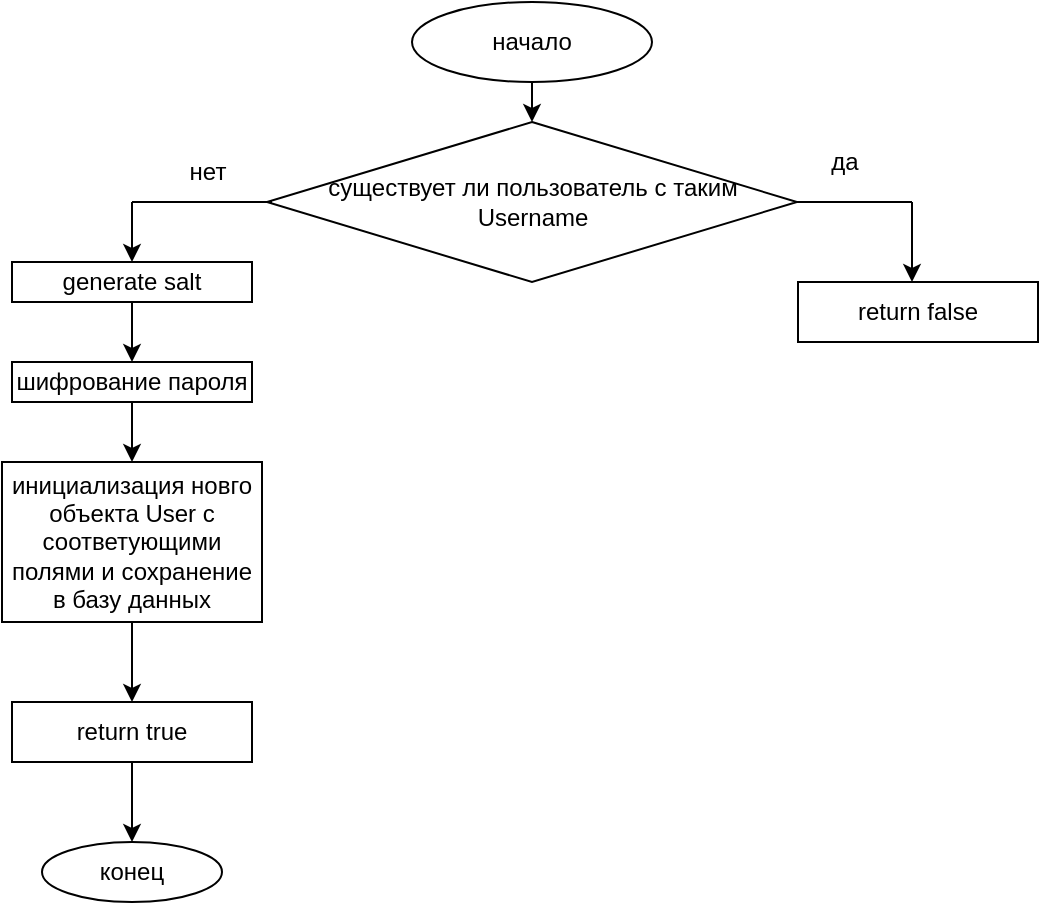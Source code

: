 <mxfile version="24.4.0" type="device">
  <diagram name="Страница — 1" id="vuSiijGip2Y9S32FkbRx">
    <mxGraphModel dx="1235" dy="740" grid="1" gridSize="10" guides="1" tooltips="1" connect="1" arrows="1" fold="1" page="1" pageScale="1" pageWidth="827" pageHeight="1169" math="0" shadow="0">
      <root>
        <mxCell id="0" />
        <mxCell id="1" parent="0" />
        <mxCell id="jc6wArCKLaNBfoQiOM43-1" value="начало" style="ellipse;whiteSpace=wrap;html=1;" parent="1" vertex="1">
          <mxGeometry x="360" y="20" width="120" height="40" as="geometry" />
        </mxCell>
        <mxCell id="jc6wArCKLaNBfoQiOM43-2" value="" style="endArrow=classic;html=1;rounded=0;exitX=0.5;exitY=1;exitDx=0;exitDy=0;" parent="1" source="jc6wArCKLaNBfoQiOM43-1" edge="1">
          <mxGeometry width="50" height="50" relative="1" as="geometry">
            <mxPoint x="450" y="150" as="sourcePoint" />
            <mxPoint x="420" y="80" as="targetPoint" />
          </mxGeometry>
        </mxCell>
        <mxCell id="jc6wArCKLaNBfoQiOM43-3" value="существует ли пользователь с таким Username" style="rhombus;whiteSpace=wrap;html=1;" parent="1" vertex="1">
          <mxGeometry x="287.5" y="80" width="265" height="80" as="geometry" />
        </mxCell>
        <mxCell id="jc6wArCKLaNBfoQiOM43-4" value="" style="endArrow=none;html=1;rounded=0;" parent="1" edge="1">
          <mxGeometry width="50" height="50" relative="1" as="geometry">
            <mxPoint x="220" y="120" as="sourcePoint" />
            <mxPoint x="290" y="120" as="targetPoint" />
          </mxGeometry>
        </mxCell>
        <mxCell id="jc6wArCKLaNBfoQiOM43-6" value="нет" style="text;html=1;align=center;verticalAlign=middle;whiteSpace=wrap;rounded=0;" parent="1" vertex="1">
          <mxGeometry x="228" y="90" width="60" height="30" as="geometry" />
        </mxCell>
        <mxCell id="jc6wArCKLaNBfoQiOM43-7" value="" style="endArrow=none;html=1;rounded=0;exitX=1;exitY=0.5;exitDx=0;exitDy=0;" parent="1" source="jc6wArCKLaNBfoQiOM43-3" edge="1">
          <mxGeometry width="50" height="50" relative="1" as="geometry">
            <mxPoint x="560" y="130" as="sourcePoint" />
            <mxPoint x="610" y="120" as="targetPoint" />
          </mxGeometry>
        </mxCell>
        <mxCell id="jc6wArCKLaNBfoQiOM43-8" value="" style="endArrow=classic;html=1;rounded=0;" parent="1" edge="1">
          <mxGeometry width="50" height="50" relative="1" as="geometry">
            <mxPoint x="610" y="120" as="sourcePoint" />
            <mxPoint x="610" y="160" as="targetPoint" />
          </mxGeometry>
        </mxCell>
        <mxCell id="jc6wArCKLaNBfoQiOM43-13" value="да" style="text;html=1;align=center;verticalAlign=middle;whiteSpace=wrap;rounded=0;" parent="1" vertex="1">
          <mxGeometry x="553" y="90" width="47" height="20" as="geometry" />
        </mxCell>
        <mxCell id="jc6wArCKLaNBfoQiOM43-15" value="" style="endArrow=classic;html=1;rounded=0;exitX=0.5;exitY=1;exitDx=0;exitDy=0;" parent="1" edge="1">
          <mxGeometry width="50" height="50" relative="1" as="geometry">
            <mxPoint x="220" y="170" as="sourcePoint" />
            <mxPoint x="220" y="200" as="targetPoint" />
          </mxGeometry>
        </mxCell>
        <mxCell id="jc6wArCKLaNBfoQiOM43-16" value="" style="endArrow=classic;html=1;rounded=0;entryX=0.5;entryY=0;entryDx=0;entryDy=0;" parent="1" edge="1">
          <mxGeometry width="50" height="50" relative="1" as="geometry">
            <mxPoint x="220" y="120" as="sourcePoint" />
            <mxPoint x="220" y="150" as="targetPoint" />
          </mxGeometry>
        </mxCell>
        <mxCell id="jc6wArCKLaNBfoQiOM43-18" value="" style="endArrow=classic;html=1;rounded=0;exitX=0.5;exitY=1;exitDx=0;exitDy=0;" parent="1" edge="1">
          <mxGeometry width="50" height="50" relative="1" as="geometry">
            <mxPoint x="220" y="220" as="sourcePoint" />
            <mxPoint x="220" y="250" as="targetPoint" />
          </mxGeometry>
        </mxCell>
        <mxCell id="jc6wArCKLaNBfoQiOM43-20" value="" style="endArrow=classic;html=1;rounded=0;exitX=0.5;exitY=1;exitDx=0;exitDy=0;" parent="1" edge="1">
          <mxGeometry width="50" height="50" relative="1" as="geometry">
            <mxPoint x="220" y="330" as="sourcePoint" />
            <mxPoint x="220" y="370" as="targetPoint" />
          </mxGeometry>
        </mxCell>
        <mxCell id="jc6wArCKLaNBfoQiOM43-22" value="" style="endArrow=classic;html=1;rounded=0;exitX=0.5;exitY=1;exitDx=0;exitDy=0;" parent="1" edge="1">
          <mxGeometry width="50" height="50" relative="1" as="geometry">
            <mxPoint x="220" y="400" as="sourcePoint" />
            <mxPoint x="220" y="440" as="targetPoint" />
          </mxGeometry>
        </mxCell>
        <mxCell id="jc6wArCKLaNBfoQiOM43-23" value="конец" style="ellipse;whiteSpace=wrap;html=1;" parent="1" vertex="1">
          <mxGeometry x="175" y="440" width="90" height="30" as="geometry" />
        </mxCell>
        <mxCell id="ZhYjws9jccmN5OonQGtk-1" value="return false" style="rounded=0;whiteSpace=wrap;html=1;" vertex="1" parent="1">
          <mxGeometry x="553" y="160" width="120" height="30" as="geometry" />
        </mxCell>
        <mxCell id="ZhYjws9jccmN5OonQGtk-2" value="generate salt" style="rounded=0;whiteSpace=wrap;html=1;" vertex="1" parent="1">
          <mxGeometry x="160" y="150" width="120" height="20" as="geometry" />
        </mxCell>
        <mxCell id="ZhYjws9jccmN5OonQGtk-3" value="шифрование пароля" style="rounded=0;whiteSpace=wrap;html=1;" vertex="1" parent="1">
          <mxGeometry x="160" y="200" width="120" height="20" as="geometry" />
        </mxCell>
        <mxCell id="ZhYjws9jccmN5OonQGtk-4" value="инициализация новго объекта User с соответующими полями и сохранение в базу данных" style="rounded=0;whiteSpace=wrap;html=1;" vertex="1" parent="1">
          <mxGeometry x="155" y="250" width="130" height="80" as="geometry" />
        </mxCell>
        <mxCell id="ZhYjws9jccmN5OonQGtk-5" value="return true" style="rounded=0;whiteSpace=wrap;html=1;" vertex="1" parent="1">
          <mxGeometry x="160" y="370" width="120" height="30" as="geometry" />
        </mxCell>
      </root>
    </mxGraphModel>
  </diagram>
</mxfile>
